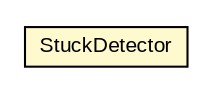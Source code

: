 #!/usr/local/bin/dot
#
# Class diagram 
# Generated by UMLGraph version 5.1 (http://www.umlgraph.org/)
#

digraph G {
	edge [fontname="arial",fontsize=10,labelfontname="arial",labelfontsize=10];
	node [fontname="arial",fontsize=10,shape=plaintext];
	nodesep=0.25;
	ranksep=0.5;
	// Univale.Tcc.RL.Pogamut.Services.StuckDetector
	c121 [label=<<table title="Univale.Tcc.RL.Pogamut.Services.StuckDetector" border="0" cellborder="1" cellspacing="0" cellpadding="2" port="p" bgcolor="lemonChiffon" href="./StuckDetector.html">
		<tr><td><table border="0" cellspacing="0" cellpadding="1">
<tr><td align="center" balign="center"> StuckDetector </td></tr>
		</table></td></tr>
		</table>>, fontname="arial", fontcolor="black", fontsize=10.0];
}


